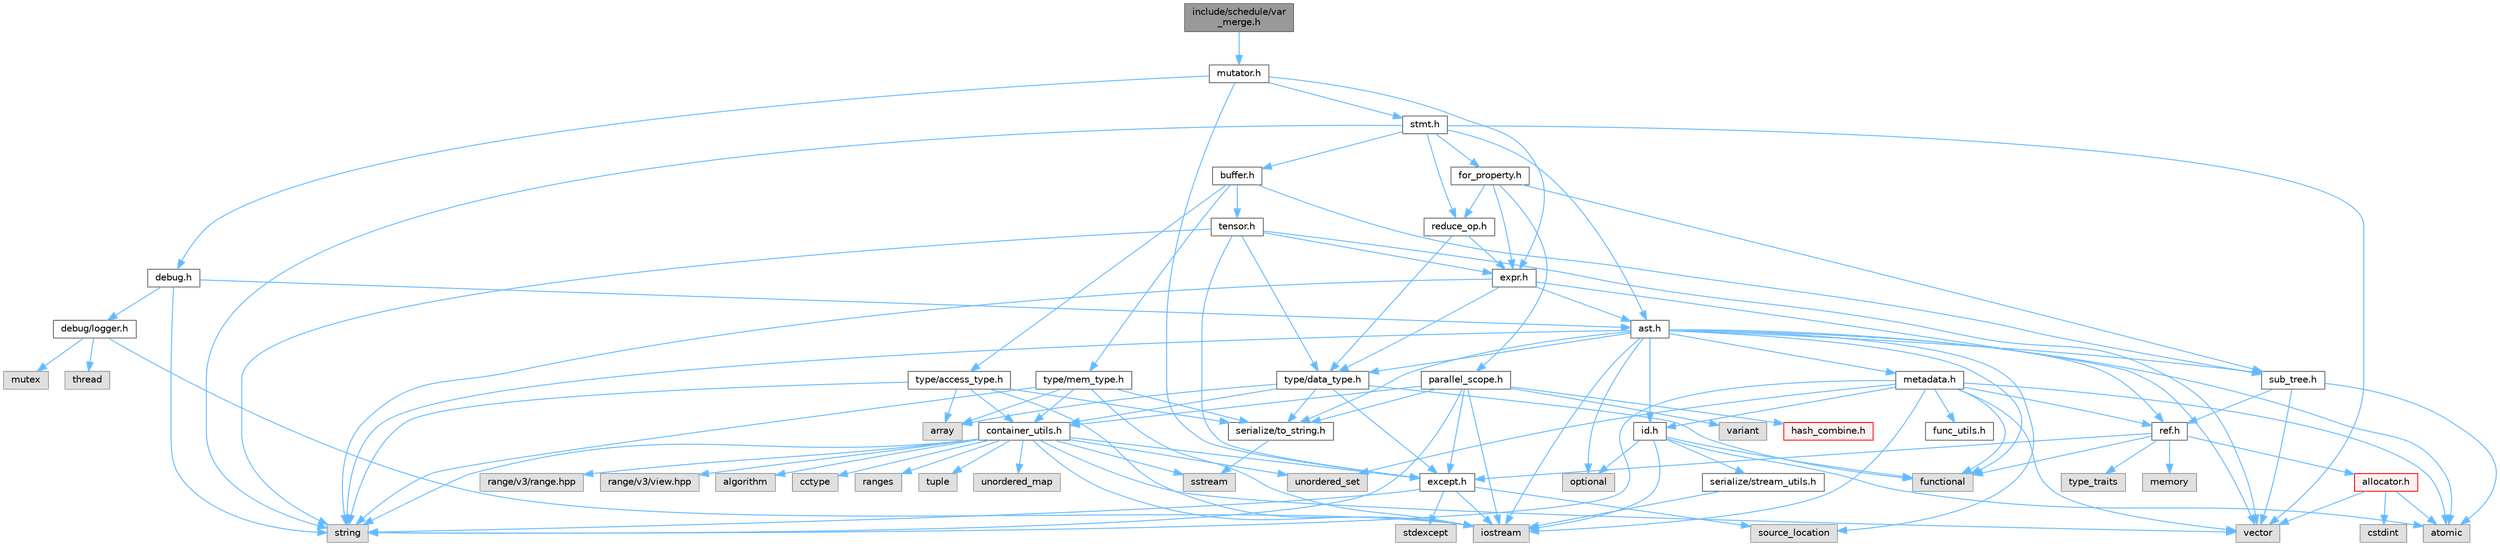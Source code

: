 digraph "include/schedule/var_merge.h"
{
 // LATEX_PDF_SIZE
  bgcolor="transparent";
  edge [fontname=Helvetica,fontsize=10,labelfontname=Helvetica,labelfontsize=10];
  node [fontname=Helvetica,fontsize=10,shape=box,height=0.2,width=0.4];
  Node1 [label="include/schedule/var\l_merge.h",height=0.2,width=0.4,color="gray40", fillcolor="grey60", style="filled", fontcolor="black",tooltip=" "];
  Node1 -> Node2 [color="steelblue1",style="solid"];
  Node2 [label="mutator.h",height=0.2,width=0.4,color="grey40", fillcolor="white", style="filled",URL="$mutator_8h.html",tooltip=" "];
  Node2 -> Node3 [color="steelblue1",style="solid"];
  Node3 [label="debug.h",height=0.2,width=0.4,color="grey40", fillcolor="white", style="filled",URL="$debug_8h.html",tooltip=" "];
  Node3 -> Node4 [color="steelblue1",style="solid"];
  Node4 [label="string",height=0.2,width=0.4,color="grey60", fillcolor="#E0E0E0", style="filled",tooltip=" "];
  Node3 -> Node5 [color="steelblue1",style="solid"];
  Node5 [label="ast.h",height=0.2,width=0.4,color="grey40", fillcolor="white", style="filled",URL="$ast_8h.html",tooltip=" "];
  Node5 -> Node6 [color="steelblue1",style="solid"];
  Node6 [label="atomic",height=0.2,width=0.4,color="grey60", fillcolor="#E0E0E0", style="filled",tooltip=" "];
  Node5 -> Node7 [color="steelblue1",style="solid"];
  Node7 [label="functional",height=0.2,width=0.4,color="grey60", fillcolor="#E0E0E0", style="filled",tooltip=" "];
  Node5 -> Node8 [color="steelblue1",style="solid"];
  Node8 [label="iostream",height=0.2,width=0.4,color="grey60", fillcolor="#E0E0E0", style="filled",tooltip=" "];
  Node5 -> Node9 [color="steelblue1",style="solid"];
  Node9 [label="optional",height=0.2,width=0.4,color="grey60", fillcolor="#E0E0E0", style="filled",tooltip=" "];
  Node5 -> Node10 [color="steelblue1",style="solid"];
  Node10 [label="source_location",height=0.2,width=0.4,color="grey60", fillcolor="#E0E0E0", style="filled",tooltip=" "];
  Node5 -> Node4 [color="steelblue1",style="solid"];
  Node5 -> Node11 [color="steelblue1",style="solid"];
  Node11 [label="id.h",height=0.2,width=0.4,color="grey40", fillcolor="white", style="filled",URL="$id_8h.html",tooltip=" "];
  Node11 -> Node6 [color="steelblue1",style="solid"];
  Node11 -> Node7 [color="steelblue1",style="solid"];
  Node11 -> Node8 [color="steelblue1",style="solid"];
  Node11 -> Node9 [color="steelblue1",style="solid"];
  Node11 -> Node12 [color="steelblue1",style="solid"];
  Node12 [label="serialize/stream_utils.h",height=0.2,width=0.4,color="grey40", fillcolor="white", style="filled",URL="$stream__utils_8h.html",tooltip=" "];
  Node12 -> Node8 [color="steelblue1",style="solid"];
  Node5 -> Node13 [color="steelblue1",style="solid"];
  Node13 [label="metadata.h",height=0.2,width=0.4,color="grey40", fillcolor="white", style="filled",URL="$metadata_8h.html",tooltip=" "];
  Node13 -> Node6 [color="steelblue1",style="solid"];
  Node13 -> Node7 [color="steelblue1",style="solid"];
  Node13 -> Node8 [color="steelblue1",style="solid"];
  Node13 -> Node4 [color="steelblue1",style="solid"];
  Node13 -> Node14 [color="steelblue1",style="solid"];
  Node14 [label="unordered_set",height=0.2,width=0.4,color="grey60", fillcolor="#E0E0E0", style="filled",tooltip=" "];
  Node13 -> Node15 [color="steelblue1",style="solid"];
  Node15 [label="vector",height=0.2,width=0.4,color="grey60", fillcolor="#E0E0E0", style="filled",tooltip=" "];
  Node13 -> Node16 [color="steelblue1",style="solid"];
  Node16 [label="func_utils.h",height=0.2,width=0.4,color="grey40", fillcolor="white", style="filled",URL="$func__utils_8h.html",tooltip=" "];
  Node13 -> Node11 [color="steelblue1",style="solid"];
  Node13 -> Node17 [color="steelblue1",style="solid"];
  Node17 [label="ref.h",height=0.2,width=0.4,color="grey40", fillcolor="white", style="filled",URL="$ref_8h.html",tooltip=" "];
  Node17 -> Node7 [color="steelblue1",style="solid"];
  Node17 -> Node18 [color="steelblue1",style="solid"];
  Node18 [label="memory",height=0.2,width=0.4,color="grey60", fillcolor="#E0E0E0", style="filled",tooltip=" "];
  Node17 -> Node19 [color="steelblue1",style="solid"];
  Node19 [label="type_traits",height=0.2,width=0.4,color="grey60", fillcolor="#E0E0E0", style="filled",tooltip=" "];
  Node17 -> Node20 [color="steelblue1",style="solid"];
  Node20 [label="allocator.h",height=0.2,width=0.4,color="red", fillcolor="#FFF0F0", style="filled",URL="$allocator_8h.html",tooltip=" "];
  Node20 -> Node6 [color="steelblue1",style="solid"];
  Node20 -> Node21 [color="steelblue1",style="solid"];
  Node21 [label="cstdint",height=0.2,width=0.4,color="grey60", fillcolor="#E0E0E0", style="filled",tooltip=" "];
  Node20 -> Node15 [color="steelblue1",style="solid"];
  Node17 -> Node23 [color="steelblue1",style="solid"];
  Node23 [label="except.h",height=0.2,width=0.4,color="grey40", fillcolor="white", style="filled",URL="$except_8h.html",tooltip=" "];
  Node23 -> Node8 [color="steelblue1",style="solid"];
  Node23 -> Node10 [color="steelblue1",style="solid"];
  Node23 -> Node24 [color="steelblue1",style="solid"];
  Node24 [label="stdexcept",height=0.2,width=0.4,color="grey60", fillcolor="#E0E0E0", style="filled",tooltip=" "];
  Node23 -> Node4 [color="steelblue1",style="solid"];
  Node5 -> Node17 [color="steelblue1",style="solid"];
  Node5 -> Node25 [color="steelblue1",style="solid"];
  Node25 [label="serialize/to_string.h",height=0.2,width=0.4,color="grey40", fillcolor="white", style="filled",URL="$to__string_8h.html",tooltip=" "];
  Node25 -> Node26 [color="steelblue1",style="solid"];
  Node26 [label="sstream",height=0.2,width=0.4,color="grey60", fillcolor="#E0E0E0", style="filled",tooltip=" "];
  Node5 -> Node27 [color="steelblue1",style="solid"];
  Node27 [label="sub_tree.h",height=0.2,width=0.4,color="grey40", fillcolor="white", style="filled",URL="$sub__tree_8h.html",tooltip=" "];
  Node27 -> Node6 [color="steelblue1",style="solid"];
  Node27 -> Node15 [color="steelblue1",style="solid"];
  Node27 -> Node17 [color="steelblue1",style="solid"];
  Node5 -> Node28 [color="steelblue1",style="solid"];
  Node28 [label="type/data_type.h",height=0.2,width=0.4,color="grey40", fillcolor="white", style="filled",URL="$data__type_8h.html",tooltip=" "];
  Node28 -> Node29 [color="steelblue1",style="solid"];
  Node29 [label="array",height=0.2,width=0.4,color="grey60", fillcolor="#E0E0E0", style="filled",tooltip=" "];
  Node28 -> Node7 [color="steelblue1",style="solid"];
  Node28 -> Node30 [color="steelblue1",style="solid"];
  Node30 [label="container_utils.h",height=0.2,width=0.4,color="grey40", fillcolor="white", style="filled",URL="$container__utils_8h.html",tooltip=" "];
  Node30 -> Node31 [color="steelblue1",style="solid"];
  Node31 [label="algorithm",height=0.2,width=0.4,color="grey60", fillcolor="#E0E0E0", style="filled",tooltip=" "];
  Node30 -> Node32 [color="steelblue1",style="solid"];
  Node32 [label="cctype",height=0.2,width=0.4,color="grey60", fillcolor="#E0E0E0", style="filled",tooltip=" "];
  Node30 -> Node8 [color="steelblue1",style="solid"];
  Node30 -> Node33 [color="steelblue1",style="solid"];
  Node33 [label="ranges",height=0.2,width=0.4,color="grey60", fillcolor="#E0E0E0", style="filled",tooltip=" "];
  Node30 -> Node26 [color="steelblue1",style="solid"];
  Node30 -> Node4 [color="steelblue1",style="solid"];
  Node30 -> Node34 [color="steelblue1",style="solid"];
  Node34 [label="tuple",height=0.2,width=0.4,color="grey60", fillcolor="#E0E0E0", style="filled",tooltip=" "];
  Node30 -> Node35 [color="steelblue1",style="solid"];
  Node35 [label="unordered_map",height=0.2,width=0.4,color="grey60", fillcolor="#E0E0E0", style="filled",tooltip=" "];
  Node30 -> Node14 [color="steelblue1",style="solid"];
  Node30 -> Node15 [color="steelblue1",style="solid"];
  Node30 -> Node36 [color="steelblue1",style="solid"];
  Node36 [label="range/v3/range.hpp",height=0.2,width=0.4,color="grey60", fillcolor="#E0E0E0", style="filled",tooltip=" "];
  Node30 -> Node37 [color="steelblue1",style="solid"];
  Node37 [label="range/v3/view.hpp",height=0.2,width=0.4,color="grey60", fillcolor="#E0E0E0", style="filled",tooltip=" "];
  Node30 -> Node23 [color="steelblue1",style="solid"];
  Node28 -> Node23 [color="steelblue1",style="solid"];
  Node28 -> Node25 [color="steelblue1",style="solid"];
  Node3 -> Node38 [color="steelblue1",style="solid"];
  Node38 [label="debug/logger.h",height=0.2,width=0.4,color="grey40", fillcolor="white", style="filled",URL="$logger_8h.html",tooltip=" "];
  Node38 -> Node8 [color="steelblue1",style="solid"];
  Node38 -> Node39 [color="steelblue1",style="solid"];
  Node39 [label="mutex",height=0.2,width=0.4,color="grey60", fillcolor="#E0E0E0", style="filled",tooltip=" "];
  Node38 -> Node40 [color="steelblue1",style="solid"];
  Node40 [label="thread",height=0.2,width=0.4,color="grey60", fillcolor="#E0E0E0", style="filled",tooltip=" "];
  Node2 -> Node23 [color="steelblue1",style="solid"];
  Node2 -> Node41 [color="steelblue1",style="solid"];
  Node41 [label="expr.h",height=0.2,width=0.4,color="grey40", fillcolor="white", style="filled",URL="$expr_8h.html",tooltip=" "];
  Node41 -> Node4 [color="steelblue1",style="solid"];
  Node41 -> Node15 [color="steelblue1",style="solid"];
  Node41 -> Node5 [color="steelblue1",style="solid"];
  Node41 -> Node28 [color="steelblue1",style="solid"];
  Node2 -> Node42 [color="steelblue1",style="solid"];
  Node42 [label="stmt.h",height=0.2,width=0.4,color="grey40", fillcolor="white", style="filled",URL="$stmt_8h.html",tooltip=" "];
  Node42 -> Node4 [color="steelblue1",style="solid"];
  Node42 -> Node15 [color="steelblue1",style="solid"];
  Node42 -> Node5 [color="steelblue1",style="solid"];
  Node42 -> Node43 [color="steelblue1",style="solid"];
  Node43 [label="buffer.h",height=0.2,width=0.4,color="grey40", fillcolor="white", style="filled",URL="$buffer_8h.html",tooltip=" "];
  Node43 -> Node27 [color="steelblue1",style="solid"];
  Node43 -> Node44 [color="steelblue1",style="solid"];
  Node44 [label="tensor.h",height=0.2,width=0.4,color="grey40", fillcolor="white", style="filled",URL="$tensor_8h.html",tooltip=" "];
  Node44 -> Node4 [color="steelblue1",style="solid"];
  Node44 -> Node15 [color="steelblue1",style="solid"];
  Node44 -> Node23 [color="steelblue1",style="solid"];
  Node44 -> Node41 [color="steelblue1",style="solid"];
  Node44 -> Node28 [color="steelblue1",style="solid"];
  Node43 -> Node45 [color="steelblue1",style="solid"];
  Node45 [label="type/access_type.h",height=0.2,width=0.4,color="grey40", fillcolor="white", style="filled",URL="$access__type_8h.html",tooltip=" "];
  Node45 -> Node29 [color="steelblue1",style="solid"];
  Node45 -> Node8 [color="steelblue1",style="solid"];
  Node45 -> Node4 [color="steelblue1",style="solid"];
  Node45 -> Node30 [color="steelblue1",style="solid"];
  Node45 -> Node25 [color="steelblue1",style="solid"];
  Node43 -> Node46 [color="steelblue1",style="solid"];
  Node46 [label="type/mem_type.h",height=0.2,width=0.4,color="grey40", fillcolor="white", style="filled",URL="$mem__type_8h.html",tooltip=" "];
  Node46 -> Node29 [color="steelblue1",style="solid"];
  Node46 -> Node8 [color="steelblue1",style="solid"];
  Node46 -> Node4 [color="steelblue1",style="solid"];
  Node46 -> Node30 [color="steelblue1",style="solid"];
  Node46 -> Node25 [color="steelblue1",style="solid"];
  Node42 -> Node47 [color="steelblue1",style="solid"];
  Node47 [label="for_property.h",height=0.2,width=0.4,color="grey40", fillcolor="white", style="filled",URL="$for__property_8h.html",tooltip=" "];
  Node47 -> Node41 [color="steelblue1",style="solid"];
  Node47 -> Node48 [color="steelblue1",style="solid"];
  Node48 [label="parallel_scope.h",height=0.2,width=0.4,color="grey40", fillcolor="white", style="filled",URL="$parallel__scope_8h.html",tooltip=" "];
  Node48 -> Node8 [color="steelblue1",style="solid"];
  Node48 -> Node4 [color="steelblue1",style="solid"];
  Node48 -> Node49 [color="steelblue1",style="solid"];
  Node49 [label="variant",height=0.2,width=0.4,color="grey60", fillcolor="#E0E0E0", style="filled",tooltip=" "];
  Node48 -> Node30 [color="steelblue1",style="solid"];
  Node48 -> Node23 [color="steelblue1",style="solid"];
  Node48 -> Node50 [color="steelblue1",style="solid"];
  Node50 [label="hash_combine.h",height=0.2,width=0.4,color="red", fillcolor="#FFF0F0", style="filled",URL="$hash__combine_8h.html",tooltip=" "];
  Node48 -> Node25 [color="steelblue1",style="solid"];
  Node47 -> Node51 [color="steelblue1",style="solid"];
  Node51 [label="reduce_op.h",height=0.2,width=0.4,color="grey40", fillcolor="white", style="filled",URL="$reduce__op_8h.html",tooltip=" "];
  Node51 -> Node41 [color="steelblue1",style="solid"];
  Node51 -> Node28 [color="steelblue1",style="solid"];
  Node47 -> Node27 [color="steelblue1",style="solid"];
  Node42 -> Node51 [color="steelblue1",style="solid"];
}
